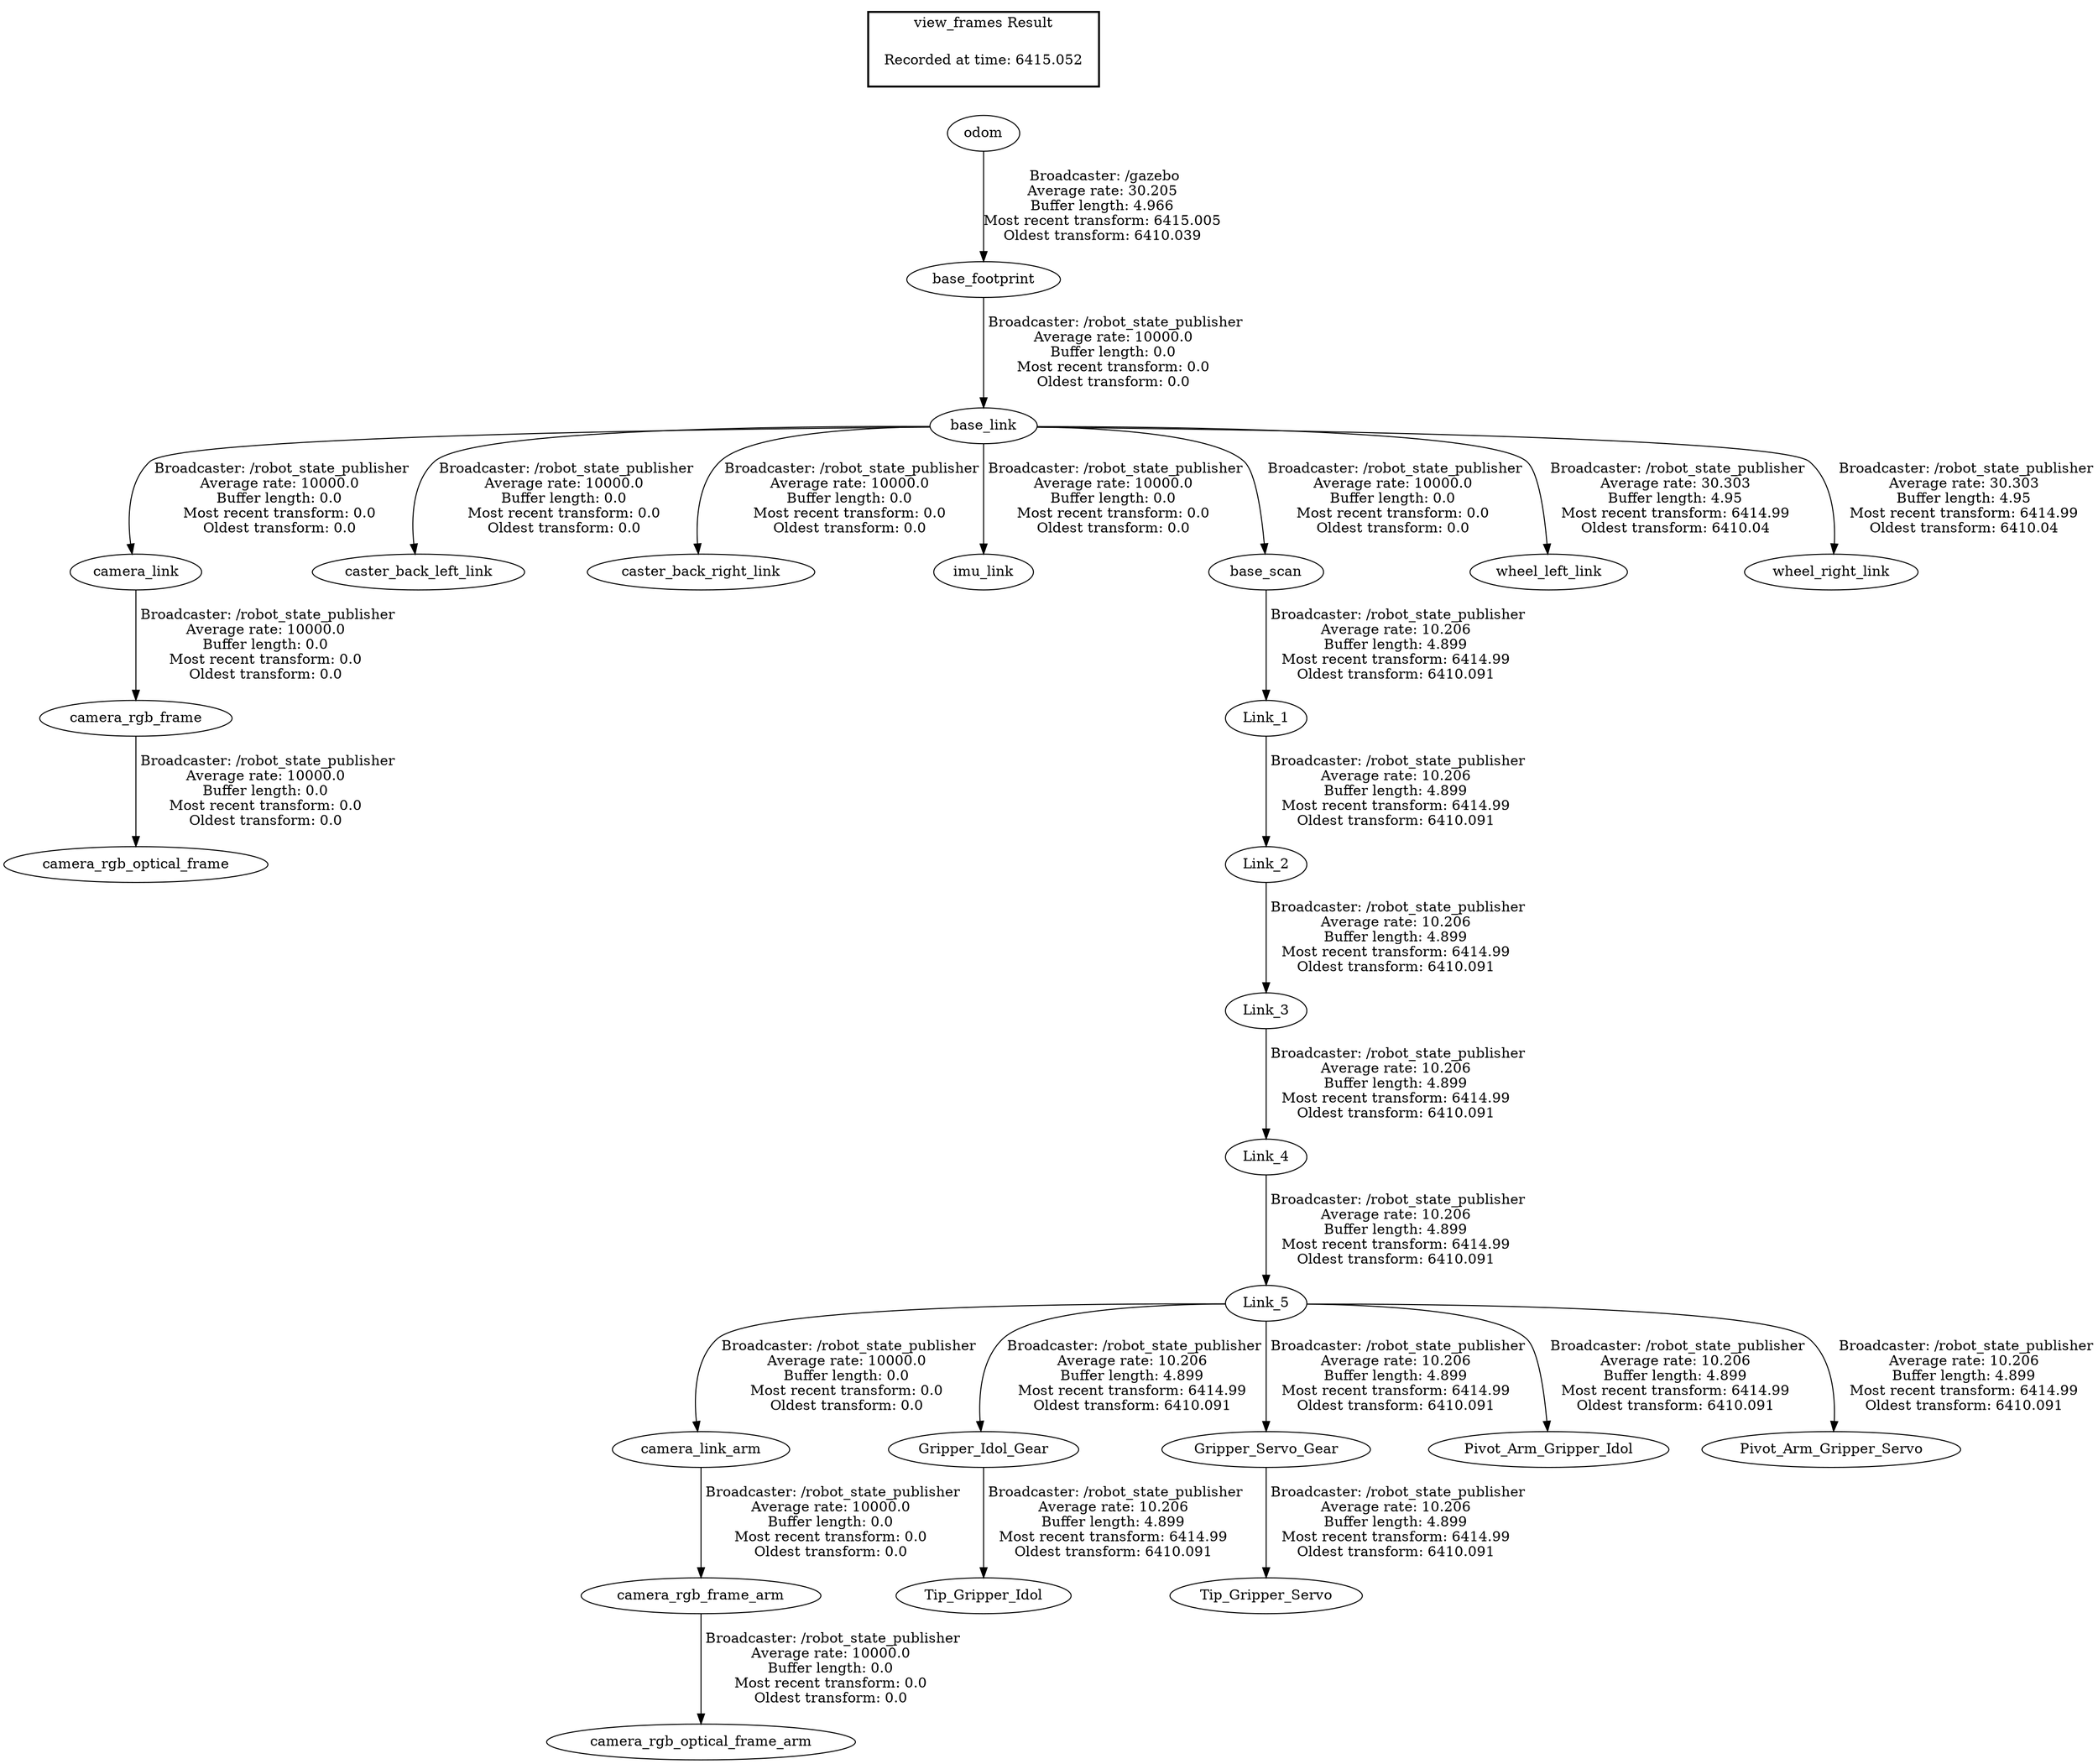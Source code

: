 digraph G {
"base_footprint" -> "base_link"[label=" Broadcaster: /robot_state_publisher\nAverage rate: 10000.0\nBuffer length: 0.0\nMost recent transform: 0.0\nOldest transform: 0.0\n"];
"odom" -> "base_footprint"[label=" Broadcaster: /gazebo\nAverage rate: 30.205\nBuffer length: 4.966\nMost recent transform: 6415.005\nOldest transform: 6410.039\n"];
"base_link" -> "camera_link"[label=" Broadcaster: /robot_state_publisher\nAverage rate: 10000.0\nBuffer length: 0.0\nMost recent transform: 0.0\nOldest transform: 0.0\n"];
"Link_5" -> "camera_link_arm"[label=" Broadcaster: /robot_state_publisher\nAverage rate: 10000.0\nBuffer length: 0.0\nMost recent transform: 0.0\nOldest transform: 0.0\n"];
"Link_4" -> "Link_5"[label=" Broadcaster: /robot_state_publisher\nAverage rate: 10.206\nBuffer length: 4.899\nMost recent transform: 6414.99\nOldest transform: 6410.091\n"];
"camera_link" -> "camera_rgb_frame"[label=" Broadcaster: /robot_state_publisher\nAverage rate: 10000.0\nBuffer length: 0.0\nMost recent transform: 0.0\nOldest transform: 0.0\n"];
"camera_link_arm" -> "camera_rgb_frame_arm"[label=" Broadcaster: /robot_state_publisher\nAverage rate: 10000.0\nBuffer length: 0.0\nMost recent transform: 0.0\nOldest transform: 0.0\n"];
"camera_rgb_frame" -> "camera_rgb_optical_frame"[label=" Broadcaster: /robot_state_publisher\nAverage rate: 10000.0\nBuffer length: 0.0\nMost recent transform: 0.0\nOldest transform: 0.0\n"];
"camera_rgb_frame_arm" -> "camera_rgb_optical_frame_arm"[label=" Broadcaster: /robot_state_publisher\nAverage rate: 10000.0\nBuffer length: 0.0\nMost recent transform: 0.0\nOldest transform: 0.0\n"];
"base_link" -> "caster_back_left_link"[label=" Broadcaster: /robot_state_publisher\nAverage rate: 10000.0\nBuffer length: 0.0\nMost recent transform: 0.0\nOldest transform: 0.0\n"];
"base_link" -> "caster_back_right_link"[label=" Broadcaster: /robot_state_publisher\nAverage rate: 10000.0\nBuffer length: 0.0\nMost recent transform: 0.0\nOldest transform: 0.0\n"];
"base_link" -> "imu_link"[label=" Broadcaster: /robot_state_publisher\nAverage rate: 10000.0\nBuffer length: 0.0\nMost recent transform: 0.0\nOldest transform: 0.0\n"];
"base_link" -> "base_scan"[label=" Broadcaster: /robot_state_publisher\nAverage rate: 10000.0\nBuffer length: 0.0\nMost recent transform: 0.0\nOldest transform: 0.0\n"];
"base_link" -> "wheel_left_link"[label=" Broadcaster: /robot_state_publisher\nAverage rate: 30.303\nBuffer length: 4.95\nMost recent transform: 6414.99\nOldest transform: 6410.04\n"];
"base_link" -> "wheel_right_link"[label=" Broadcaster: /robot_state_publisher\nAverage rate: 30.303\nBuffer length: 4.95\nMost recent transform: 6414.99\nOldest transform: 6410.04\n"];
"Link_5" -> "Gripper_Idol_Gear"[label=" Broadcaster: /robot_state_publisher\nAverage rate: 10.206\nBuffer length: 4.899\nMost recent transform: 6414.99\nOldest transform: 6410.091\n"];
"Link_5" -> "Gripper_Servo_Gear"[label=" Broadcaster: /robot_state_publisher\nAverage rate: 10.206\nBuffer length: 4.899\nMost recent transform: 6414.99\nOldest transform: 6410.091\n"];
"base_scan" -> "Link_1"[label=" Broadcaster: /robot_state_publisher\nAverage rate: 10.206\nBuffer length: 4.899\nMost recent transform: 6414.99\nOldest transform: 6410.091\n"];
"Link_1" -> "Link_2"[label=" Broadcaster: /robot_state_publisher\nAverage rate: 10.206\nBuffer length: 4.899\nMost recent transform: 6414.99\nOldest transform: 6410.091\n"];
"Link_2" -> "Link_3"[label=" Broadcaster: /robot_state_publisher\nAverage rate: 10.206\nBuffer length: 4.899\nMost recent transform: 6414.99\nOldest transform: 6410.091\n"];
"Link_3" -> "Link_4"[label=" Broadcaster: /robot_state_publisher\nAverage rate: 10.206\nBuffer length: 4.899\nMost recent transform: 6414.99\nOldest transform: 6410.091\n"];
"Link_5" -> "Pivot_Arm_Gripper_Idol"[label=" Broadcaster: /robot_state_publisher\nAverage rate: 10.206\nBuffer length: 4.899\nMost recent transform: 6414.99\nOldest transform: 6410.091\n"];
"Link_5" -> "Pivot_Arm_Gripper_Servo"[label=" Broadcaster: /robot_state_publisher\nAverage rate: 10.206\nBuffer length: 4.899\nMost recent transform: 6414.99\nOldest transform: 6410.091\n"];
"Gripper_Idol_Gear" -> "Tip_Gripper_Idol"[label=" Broadcaster: /robot_state_publisher\nAverage rate: 10.206\nBuffer length: 4.899\nMost recent transform: 6414.99\nOldest transform: 6410.091\n"];
"Gripper_Servo_Gear" -> "Tip_Gripper_Servo"[label=" Broadcaster: /robot_state_publisher\nAverage rate: 10.206\nBuffer length: 4.899\nMost recent transform: 6414.99\nOldest transform: 6410.091\n"];
edge [style=invis];
 subgraph cluster_legend { style=bold; color=black; label ="view_frames Result";
"Recorded at time: 6415.052"[ shape=plaintext ] ;
}->"odom";
}